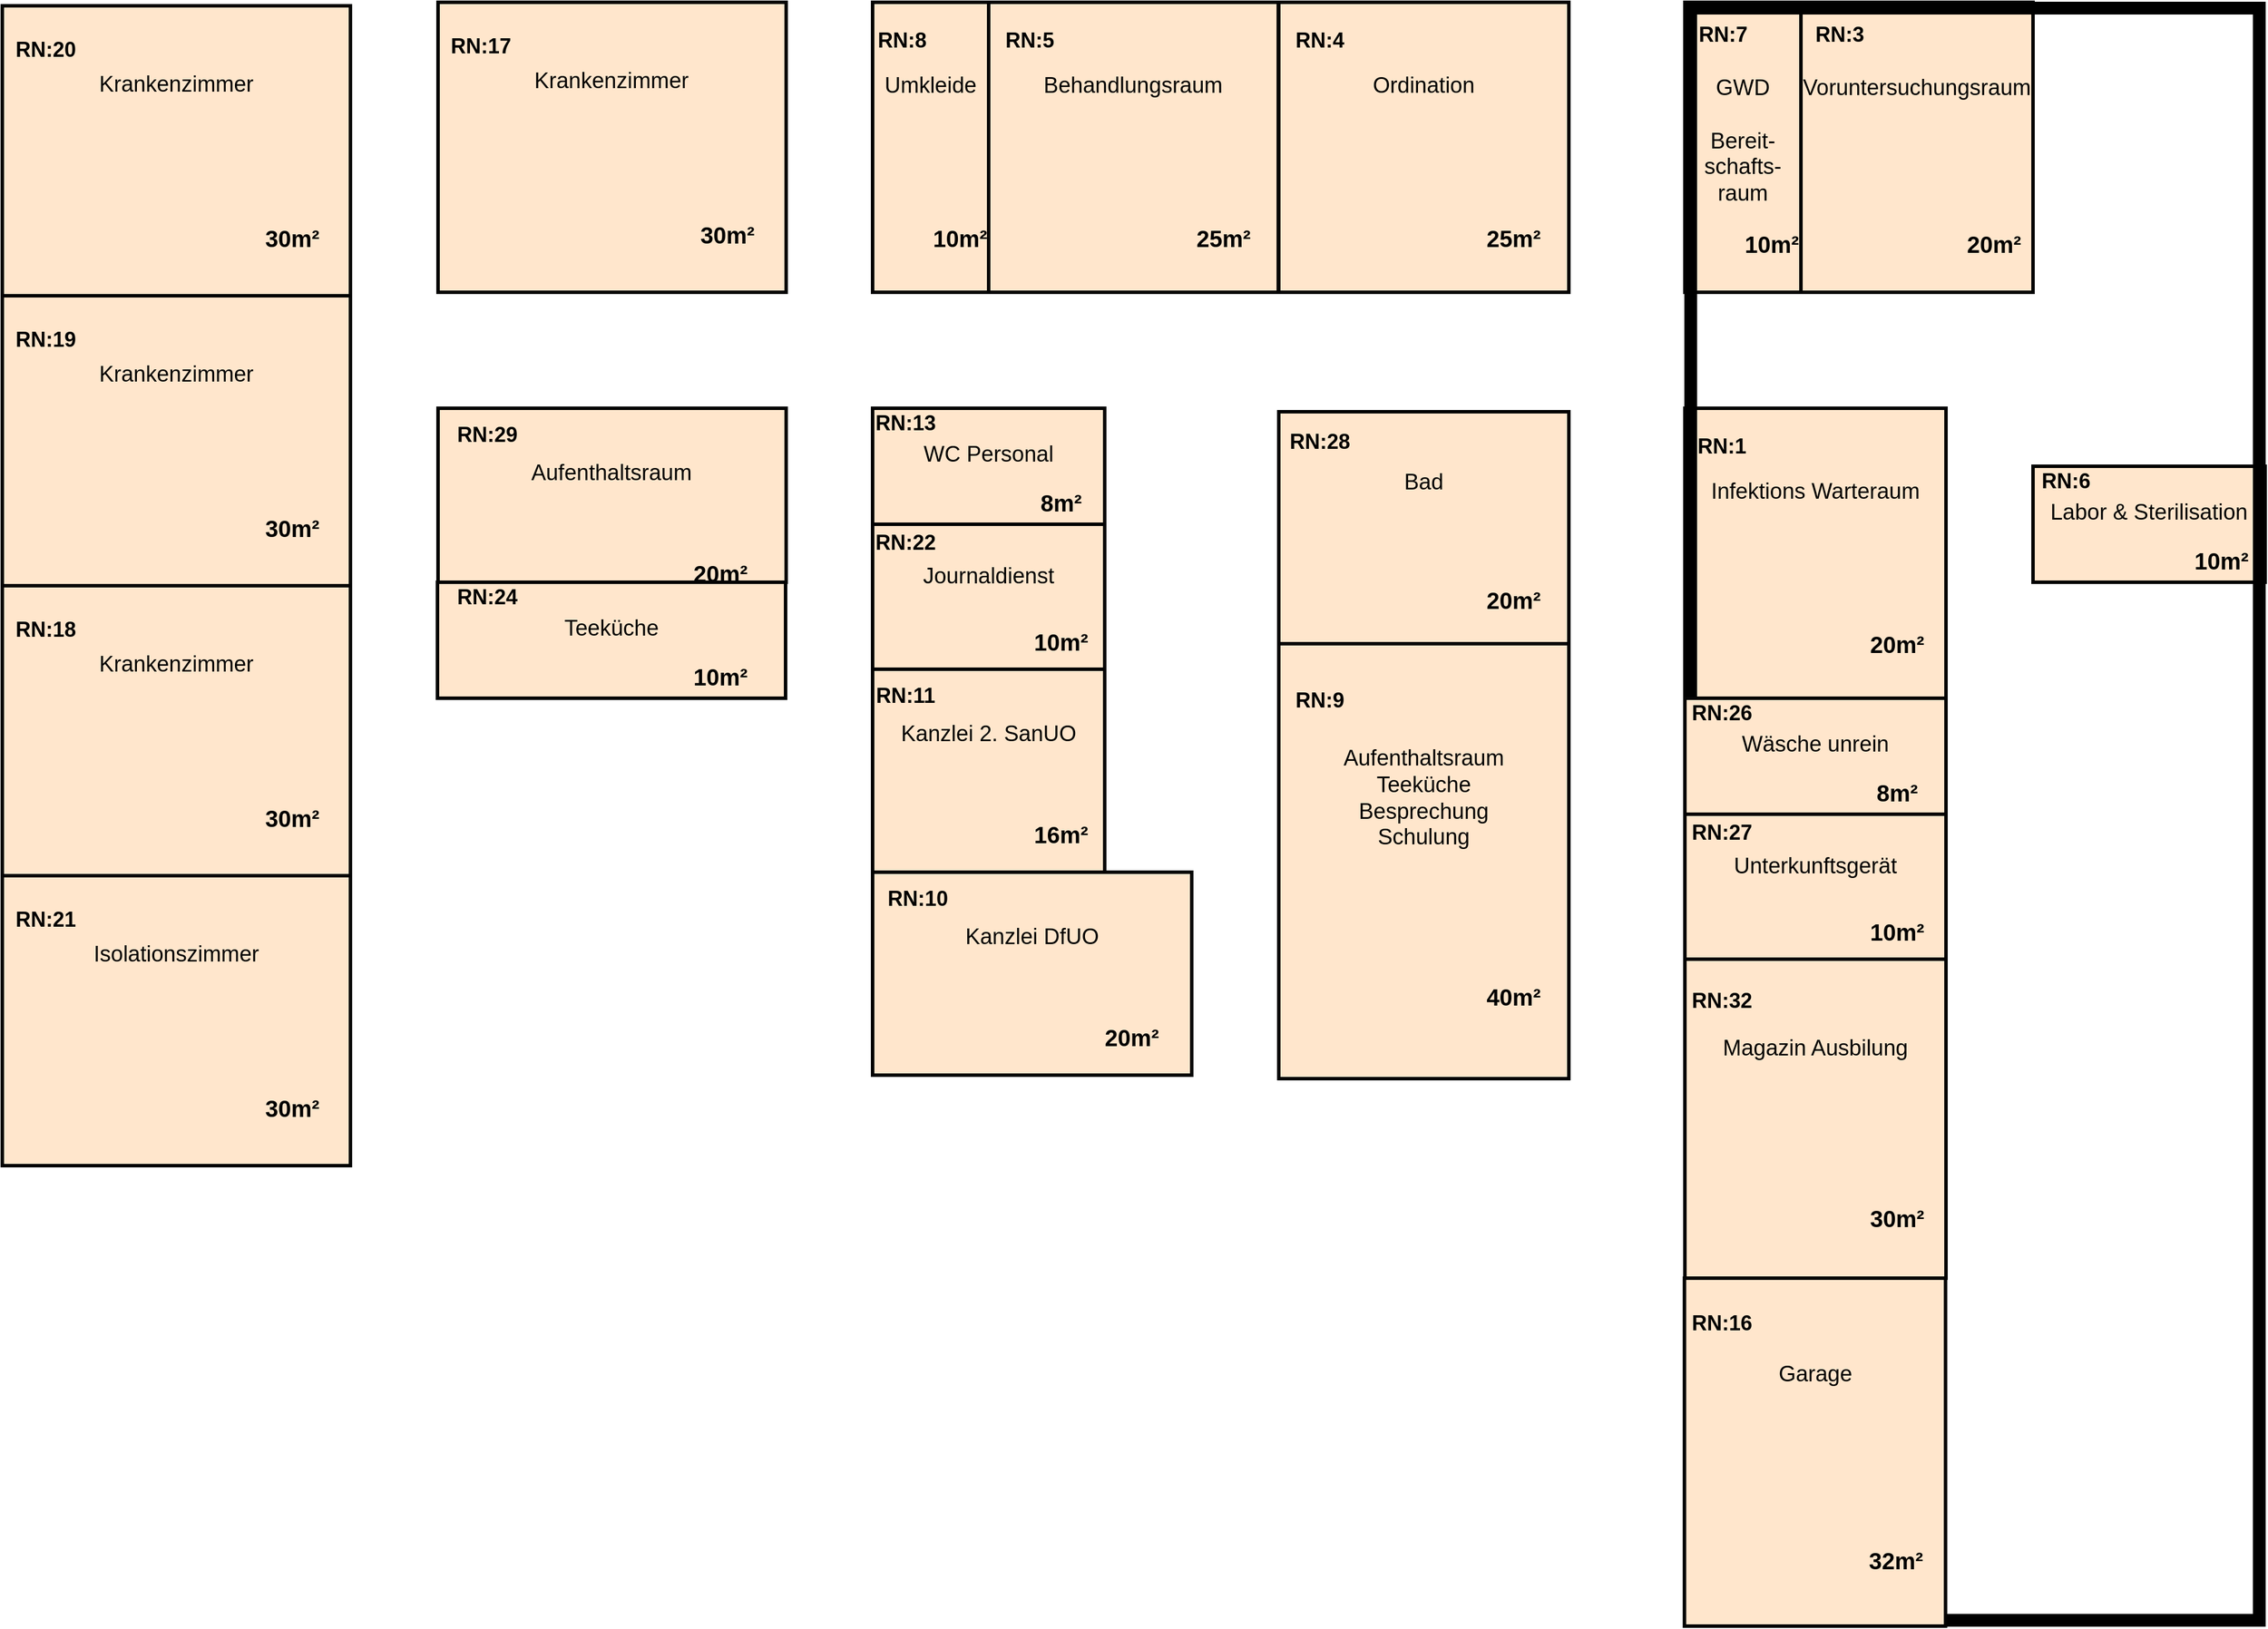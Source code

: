 <mxfile version="20.5.3" type="github">
  <diagram name="Page-1" id="38b20595-45e3-9b7f-d5ca-b57f44c5b66d">
    <mxGraphModel dx="5339" dy="2248" grid="1" gridSize="25" guides="1" tooltips="1" connect="1" arrows="1" fold="1" page="1" pageScale="1" pageWidth="1654" pageHeight="1169" math="0" shadow="0">
      <root>
        <mxCell id="0" />
        <mxCell id="1" parent="0" />
        <mxCell id="u3zWE18VJpoSn7ixeQs8-63" value="" style="group" parent="1" vertex="1" connectable="0">
          <mxGeometry x="-500" y="-100" width="200" height="250" as="geometry" />
        </mxCell>
        <mxCell id="u3zWE18VJpoSn7ixeQs8-50" value="" style="rounded=0;whiteSpace=wrap;html=1;fillStyle=auto;strokeWidth=3;fillColor=#ffe6cc;strokeColor=#030303;container=0;" parent="u3zWE18VJpoSn7ixeQs8-63" vertex="1">
          <mxGeometry width="200" height="250" as="geometry" />
        </mxCell>
        <mxCell id="u3zWE18VJpoSn7ixeQs8-51" value="&lt;div style=&quot;font-size: 19px;&quot;&gt;Voruntersuchungsraum&lt;/div&gt;&lt;div style=&quot;font-size: 19px;&quot;&gt;&lt;br&gt;&lt;/div&gt;" style="text;html=1;strokeColor=none;fillColor=none;align=center;verticalAlign=top;whiteSpace=wrap;rounded=0;fillStyle=auto;strokeWidth=3;fontSize=19;container=0;" parent="u3zWE18VJpoSn7ixeQs8-63" vertex="1">
          <mxGeometry y="55.556" width="200" height="138.889" as="geometry" />
        </mxCell>
        <mxCell id="u3zWE18VJpoSn7ixeQs8-52" value="RN:3" style="text;html=1;strokeColor=none;fillColor=none;align=center;verticalAlign=middle;whiteSpace=wrap;rounded=0;fillStyle=auto;strokeWidth=3;fontSize=18;fontStyle=1;container=0;" parent="u3zWE18VJpoSn7ixeQs8-63" vertex="1">
          <mxGeometry width="66.667" height="55.556" as="geometry" />
        </mxCell>
        <mxCell id="u3zWE18VJpoSn7ixeQs8-54" value="20m²" style="text;html=1;strokeColor=none;fillColor=none;align=center;verticalAlign=middle;whiteSpace=wrap;rounded=0;fillStyle=auto;strokeWidth=3;fontSize=20;fontStyle=1;container=0;" parent="u3zWE18VJpoSn7ixeQs8-63" vertex="1">
          <mxGeometry x="133.333" y="166.667" width="66.667" height="83.333" as="geometry" />
        </mxCell>
        <mxCell id="m7lqvvpAXxHi6y3gCFo6-1" value="" style="group" parent="1" vertex="1" connectable="0">
          <mxGeometry x="-600" y="-100" width="100" height="250" as="geometry" />
        </mxCell>
        <mxCell id="m7lqvvpAXxHi6y3gCFo6-2" value="" style="rounded=0;whiteSpace=wrap;html=1;fillStyle=auto;strokeWidth=3;fillColor=#ffe6cc;strokeColor=#030303;container=0;" parent="m7lqvvpAXxHi6y3gCFo6-1" vertex="1">
          <mxGeometry width="100" height="250" as="geometry" />
        </mxCell>
        <mxCell id="m7lqvvpAXxHi6y3gCFo6-3" value="&lt;div&gt;GWD&lt;/div&gt;&lt;div&gt;&lt;br&gt;&lt;/div&gt;&lt;div&gt;Bereit-&lt;/div&gt;&lt;div&gt;schafts-&lt;/div&gt;&lt;div&gt;raum&lt;br&gt;&lt;/div&gt;" style="text;html=1;strokeColor=none;fillColor=none;align=center;verticalAlign=top;whiteSpace=wrap;rounded=0;fillStyle=auto;strokeWidth=3;fontSize=19;container=0;" parent="m7lqvvpAXxHi6y3gCFo6-1" vertex="1">
          <mxGeometry y="55.556" width="100" height="138.889" as="geometry" />
        </mxCell>
        <mxCell id="m7lqvvpAXxHi6y3gCFo6-4" value="RN:7" style="text;html=1;strokeColor=none;fillColor=none;align=center;verticalAlign=middle;whiteSpace=wrap;rounded=0;fillStyle=auto;strokeWidth=3;fontSize=18;fontStyle=1;container=0;" parent="m7lqvvpAXxHi6y3gCFo6-1" vertex="1">
          <mxGeometry x="8" width="50" height="55.556" as="geometry" />
        </mxCell>
        <mxCell id="m7lqvvpAXxHi6y3gCFo6-5" value="10m²" style="text;html=1;strokeColor=none;fillColor=none;align=center;verticalAlign=middle;whiteSpace=wrap;rounded=0;fillStyle=auto;strokeWidth=3;fontSize=20;fontStyle=1;container=0;" parent="m7lqvvpAXxHi6y3gCFo6-1" vertex="1">
          <mxGeometry x="50" y="166.667" width="50" height="83.333" as="geometry" />
        </mxCell>
        <mxCell id="m7lqvvpAXxHi6y3gCFo6-6" value="" style="group" parent="1" vertex="1" connectable="0">
          <mxGeometry x="-600" y="250" width="225" height="250" as="geometry" />
        </mxCell>
        <mxCell id="m7lqvvpAXxHi6y3gCFo6-7" value="" style="rounded=0;whiteSpace=wrap;html=1;fillStyle=auto;strokeWidth=3;fillColor=#ffe6cc;strokeColor=#030303;container=0;" parent="m7lqvvpAXxHi6y3gCFo6-6" vertex="1">
          <mxGeometry width="225" height="250" as="geometry" />
        </mxCell>
        <mxCell id="m7lqvvpAXxHi6y3gCFo6-8" value="Infektions Warteraum" style="text;html=1;strokeColor=none;fillColor=none;align=center;verticalAlign=top;whiteSpace=wrap;rounded=0;fillStyle=auto;strokeWidth=3;fontSize=19;container=0;" parent="m7lqvvpAXxHi6y3gCFo6-6" vertex="1">
          <mxGeometry y="53.825" width="224.63" height="137.5" as="geometry" />
        </mxCell>
        <mxCell id="m7lqvvpAXxHi6y3gCFo6-9" value="RN:1" style="text;html=1;strokeColor=none;fillColor=none;align=center;verticalAlign=middle;whiteSpace=wrap;rounded=0;fillStyle=auto;strokeWidth=3;fontSize=18;fontStyle=1;container=0;" parent="m7lqvvpAXxHi6y3gCFo6-6" vertex="1">
          <mxGeometry width="64.125" height="65" as="geometry" />
        </mxCell>
        <mxCell id="m7lqvvpAXxHi6y3gCFo6-10" value="20m²" style="text;html=1;strokeColor=none;fillColor=none;align=center;verticalAlign=middle;whiteSpace=wrap;rounded=0;fillStyle=auto;strokeWidth=3;fontSize=20;fontStyle=1;container=0;" parent="m7lqvvpAXxHi6y3gCFo6-6" vertex="1">
          <mxGeometry x="140.625" y="155" width="84.004" height="95.0" as="geometry" />
        </mxCell>
        <mxCell id="m7lqvvpAXxHi6y3gCFo6-11" value="" style="group" parent="1" vertex="1" connectable="0">
          <mxGeometry x="-300" y="300" width="200" height="100" as="geometry" />
        </mxCell>
        <mxCell id="m7lqvvpAXxHi6y3gCFo6-12" value="" style="rounded=0;whiteSpace=wrap;html=1;fillStyle=auto;strokeWidth=3;fillColor=#ffe6cc;strokeColor=#030303;container=0;" parent="m7lqvvpAXxHi6y3gCFo6-11" vertex="1">
          <mxGeometry width="200" height="100" as="geometry" />
        </mxCell>
        <mxCell id="m7lqvvpAXxHi6y3gCFo6-13" value="Labor &amp;amp; Sterilisation" style="text;html=1;strokeColor=none;fillColor=none;align=center;verticalAlign=top;whiteSpace=wrap;rounded=0;fillStyle=auto;strokeWidth=3;fontSize=19;container=0;" parent="m7lqvvpAXxHi6y3gCFo6-11" vertex="1">
          <mxGeometry y="21.53" width="199.671" height="55" as="geometry" />
        </mxCell>
        <mxCell id="m7lqvvpAXxHi6y3gCFo6-14" value="RN:6" style="text;html=1;strokeColor=none;fillColor=none;align=center;verticalAlign=middle;whiteSpace=wrap;rounded=0;fillStyle=auto;strokeWidth=3;fontSize=18;fontStyle=1;container=0;" parent="m7lqvvpAXxHi6y3gCFo6-11" vertex="1">
          <mxGeometry width="57.0" height="26" as="geometry" />
        </mxCell>
        <mxCell id="m7lqvvpAXxHi6y3gCFo6-15" value="10m²" style="text;html=1;strokeColor=none;fillColor=none;align=center;verticalAlign=middle;whiteSpace=wrap;rounded=0;fillStyle=auto;strokeWidth=3;fontSize=20;fontStyle=1;container=0;" parent="m7lqvvpAXxHi6y3gCFo6-11" vertex="1">
          <mxGeometry x="125" y="62" width="74.67" height="38" as="geometry" />
        </mxCell>
        <mxCell id="m7lqvvpAXxHi6y3gCFo6-16" value="" style="group" parent="1" vertex="1" connectable="0">
          <mxGeometry x="-1200" y="-100" width="249.59" height="250" as="geometry" />
        </mxCell>
        <mxCell id="m7lqvvpAXxHi6y3gCFo6-17" value="" style="rounded=0;whiteSpace=wrap;html=1;fillStyle=auto;strokeWidth=3;fillColor=#ffe6cc;strokeColor=#030303;container=0;" parent="m7lqvvpAXxHi6y3gCFo6-16" vertex="1">
          <mxGeometry width="249.59" height="250" as="geometry" />
        </mxCell>
        <mxCell id="m7lqvvpAXxHi6y3gCFo6-18" value="&lt;div style=&quot;font-size: 19px;&quot;&gt;Behandlungsraum&lt;/div&gt;&lt;div style=&quot;font-size: 19px;&quot;&gt;&lt;br&gt;&lt;/div&gt;" style="text;html=1;strokeColor=none;fillColor=none;align=center;verticalAlign=top;whiteSpace=wrap;rounded=0;fillStyle=auto;strokeWidth=3;fontSize=19;container=0;" parent="m7lqvvpAXxHi6y3gCFo6-16" vertex="1">
          <mxGeometry y="53.825" width="249.179" height="137.5" as="geometry" />
        </mxCell>
        <mxCell id="m7lqvvpAXxHi6y3gCFo6-19" value="&lt;div&gt;RN:5&lt;/div&gt;" style="text;html=1;strokeColor=none;fillColor=none;align=center;verticalAlign=middle;whiteSpace=wrap;rounded=0;fillStyle=auto;strokeWidth=3;fontSize=18;fontStyle=1;container=0;" parent="m7lqvvpAXxHi6y3gCFo6-16" vertex="1">
          <mxGeometry width="71.133" height="65" as="geometry" />
        </mxCell>
        <mxCell id="m7lqvvpAXxHi6y3gCFo6-20" value="25m²" style="text;html=1;strokeColor=none;fillColor=none;align=center;verticalAlign=middle;whiteSpace=wrap;rounded=0;fillStyle=auto;strokeWidth=3;fontSize=20;fontStyle=1;container=0;" parent="m7lqvvpAXxHi6y3gCFo6-16" vertex="1">
          <mxGeometry x="155.994" y="155" width="93.184" height="95.0" as="geometry" />
        </mxCell>
        <mxCell id="m7lqvvpAXxHi6y3gCFo6-21" value="" style="verticalLabelPosition=bottom;html=1;verticalAlign=top;align=center;shape=mxgraph.floorplan.room;fillColor=strokeColor;" parent="1" vertex="1">
          <mxGeometry x="-600" y="-100" width="500" height="1400" as="geometry" />
        </mxCell>
        <mxCell id="m7lqvvpAXxHi6y3gCFo6-23" value="" style="group" parent="1" vertex="1" connectable="0">
          <mxGeometry x="-950" y="453" width="250" height="375" as="geometry" />
        </mxCell>
        <mxCell id="m7lqvvpAXxHi6y3gCFo6-24" value="" style="rounded=0;whiteSpace=wrap;html=1;fillStyle=auto;strokeWidth=3;fillColor=#ffe6cc;strokeColor=#030303;container=0;" parent="m7lqvvpAXxHi6y3gCFo6-23" vertex="1">
          <mxGeometry width="250" height="375.0" as="geometry" />
        </mxCell>
        <mxCell id="m7lqvvpAXxHi6y3gCFo6-25" value="&lt;div&gt;Aufenthaltsraum&lt;/div&gt;&lt;div&gt;Teeküche&lt;/div&gt;&lt;div&gt;Besprechung&lt;/div&gt;&lt;div&gt;Schulung&lt;br&gt;&lt;/div&gt;" style="text;html=1;strokeColor=none;fillColor=none;align=center;verticalAlign=top;whiteSpace=wrap;rounded=0;fillStyle=auto;strokeWidth=3;fontSize=19;container=0;" parent="m7lqvvpAXxHi6y3gCFo6-23" vertex="1">
          <mxGeometry y="80.738" width="249.588" height="206.25" as="geometry" />
        </mxCell>
        <mxCell id="m7lqvvpAXxHi6y3gCFo6-26" value="RN:9" style="text;html=1;strokeColor=none;fillColor=none;align=center;verticalAlign=middle;whiteSpace=wrap;rounded=0;fillStyle=auto;strokeWidth=3;fontSize=18;fontStyle=1;container=0;" parent="m7lqvvpAXxHi6y3gCFo6-23" vertex="1">
          <mxGeometry width="71.25" height="97.5" as="geometry" />
        </mxCell>
        <mxCell id="m7lqvvpAXxHi6y3gCFo6-27" value="40m²" style="text;html=1;strokeColor=none;fillColor=none;align=center;verticalAlign=middle;whiteSpace=wrap;rounded=0;fillStyle=auto;strokeWidth=3;fontSize=20;fontStyle=1;container=0;" parent="m7lqvvpAXxHi6y3gCFo6-23" vertex="1">
          <mxGeometry x="156.25" y="232.5" width="93.337" height="142.5" as="geometry" />
        </mxCell>
        <mxCell id="m7lqvvpAXxHi6y3gCFo6-28" value="" style="group" parent="1" vertex="1" connectable="0">
          <mxGeometry x="-950" y="-100" width="250" height="250" as="geometry" />
        </mxCell>
        <mxCell id="m7lqvvpAXxHi6y3gCFo6-29" value="" style="rounded=0;whiteSpace=wrap;html=1;fillStyle=auto;strokeWidth=3;fillColor=#ffe6cc;strokeColor=#030303;container=0;" parent="m7lqvvpAXxHi6y3gCFo6-28" vertex="1">
          <mxGeometry width="250" height="250" as="geometry" />
        </mxCell>
        <mxCell id="m7lqvvpAXxHi6y3gCFo6-30" value="Ordination" style="text;html=1;strokeColor=none;fillColor=none;align=center;verticalAlign=top;whiteSpace=wrap;rounded=0;fillStyle=auto;strokeWidth=3;fontSize=19;container=0;" parent="m7lqvvpAXxHi6y3gCFo6-28" vertex="1">
          <mxGeometry y="53.825" width="249.588" height="137.5" as="geometry" />
        </mxCell>
        <mxCell id="m7lqvvpAXxHi6y3gCFo6-31" value="&lt;div&gt;RN:4&lt;/div&gt;" style="text;html=1;strokeColor=none;fillColor=none;align=center;verticalAlign=middle;whiteSpace=wrap;rounded=0;fillStyle=auto;strokeWidth=3;fontSize=18;fontStyle=1;container=0;" parent="m7lqvvpAXxHi6y3gCFo6-28" vertex="1">
          <mxGeometry width="71.25" height="65.0" as="geometry" />
        </mxCell>
        <mxCell id="m7lqvvpAXxHi6y3gCFo6-32" value="25m²" style="text;html=1;strokeColor=none;fillColor=none;align=center;verticalAlign=middle;whiteSpace=wrap;rounded=0;fillStyle=auto;strokeWidth=3;fontSize=20;fontStyle=1;container=0;" parent="m7lqvvpAXxHi6y3gCFo6-28" vertex="1">
          <mxGeometry x="156.25" y="155.0" width="93.337" height="95.0" as="geometry" />
        </mxCell>
        <mxCell id="m7lqvvpAXxHi6y3gCFo6-34" value="" style="group" parent="1" vertex="1" connectable="0">
          <mxGeometry x="-950" y="253" width="250" height="200" as="geometry" />
        </mxCell>
        <mxCell id="m7lqvvpAXxHi6y3gCFo6-35" value="" style="rounded=0;whiteSpace=wrap;html=1;fillStyle=auto;strokeWidth=3;fillColor=#ffe6cc;strokeColor=#030303;container=0;" parent="m7lqvvpAXxHi6y3gCFo6-34" vertex="1">
          <mxGeometry width="250" height="200" as="geometry" />
        </mxCell>
        <mxCell id="m7lqvvpAXxHi6y3gCFo6-36" value="Bad" style="text;html=1;strokeColor=none;fillColor=none;align=center;verticalAlign=top;whiteSpace=wrap;rounded=0;fillStyle=auto;strokeWidth=3;fontSize=19;container=0;" parent="m7lqvvpAXxHi6y3gCFo6-34" vertex="1">
          <mxGeometry y="43.06" width="249.588" height="110" as="geometry" />
        </mxCell>
        <mxCell id="m7lqvvpAXxHi6y3gCFo6-37" value="RN:28" style="text;html=1;strokeColor=none;fillColor=none;align=center;verticalAlign=middle;whiteSpace=wrap;rounded=0;fillStyle=auto;strokeWidth=3;fontSize=18;fontStyle=1;container=0;" parent="m7lqvvpAXxHi6y3gCFo6-34" vertex="1">
          <mxGeometry width="71.25" height="52" as="geometry" />
        </mxCell>
        <mxCell id="m7lqvvpAXxHi6y3gCFo6-38" value="20m²" style="text;html=1;strokeColor=none;fillColor=none;align=center;verticalAlign=middle;whiteSpace=wrap;rounded=0;fillStyle=auto;strokeWidth=3;fontSize=20;fontStyle=1;container=0;" parent="m7lqvvpAXxHi6y3gCFo6-34" vertex="1">
          <mxGeometry x="156.25" y="124" width="93.338" height="76" as="geometry" />
        </mxCell>
        <mxCell id="m7lqvvpAXxHi6y3gCFo6-39" value="" style="group" parent="1" vertex="1" connectable="0">
          <mxGeometry x="-1300" y="250" width="200" height="100" as="geometry" />
        </mxCell>
        <mxCell id="m7lqvvpAXxHi6y3gCFo6-40" value="" style="rounded=0;whiteSpace=wrap;html=1;fillStyle=auto;strokeWidth=3;fillColor=#ffe6cc;strokeColor=#030303;container=0;" parent="m7lqvvpAXxHi6y3gCFo6-39" vertex="1">
          <mxGeometry width="200" height="100" as="geometry" />
        </mxCell>
        <mxCell id="m7lqvvpAXxHi6y3gCFo6-41" value="WC Personal" style="text;html=1;strokeColor=none;fillColor=none;align=center;verticalAlign=top;whiteSpace=wrap;rounded=0;fillStyle=auto;strokeWidth=3;fontSize=19;container=0;" parent="m7lqvvpAXxHi6y3gCFo6-39" vertex="1">
          <mxGeometry y="21.53" width="199.671" height="55" as="geometry" />
        </mxCell>
        <mxCell id="m7lqvvpAXxHi6y3gCFo6-42" value="RN:13" style="text;html=1;strokeColor=none;fillColor=none;align=center;verticalAlign=middle;whiteSpace=wrap;rounded=0;fillStyle=auto;strokeWidth=3;fontSize=18;fontStyle=1;container=0;" parent="m7lqvvpAXxHi6y3gCFo6-39" vertex="1">
          <mxGeometry width="57" height="26" as="geometry" />
        </mxCell>
        <mxCell id="m7lqvvpAXxHi6y3gCFo6-43" value="8m²" style="text;html=1;strokeColor=none;fillColor=none;align=center;verticalAlign=middle;whiteSpace=wrap;rounded=0;fillStyle=auto;strokeWidth=3;fontSize=20;fontStyle=1;container=0;" parent="m7lqvvpAXxHi6y3gCFo6-39" vertex="1">
          <mxGeometry x="125" y="62" width="74.67" height="38" as="geometry" />
        </mxCell>
        <mxCell id="m7lqvvpAXxHi6y3gCFo6-45" value="" style="group" parent="1" vertex="1" connectable="0">
          <mxGeometry x="-1300" y="-100" width="100" height="250" as="geometry" />
        </mxCell>
        <mxCell id="m7lqvvpAXxHi6y3gCFo6-46" value="" style="rounded=0;whiteSpace=wrap;html=1;fillStyle=auto;strokeWidth=3;fillColor=#ffe6cc;strokeColor=#030303;container=0;" parent="m7lqvvpAXxHi6y3gCFo6-45" vertex="1">
          <mxGeometry width="100" height="250.0" as="geometry" />
        </mxCell>
        <mxCell id="m7lqvvpAXxHi6y3gCFo6-47" value="Umkleide" style="text;html=1;strokeColor=none;fillColor=none;align=center;verticalAlign=top;whiteSpace=wrap;rounded=0;fillStyle=auto;strokeWidth=3;fontSize=19;container=0;" parent="m7lqvvpAXxHi6y3gCFo6-45" vertex="1">
          <mxGeometry y="53.825" width="99.835" height="137.5" as="geometry" />
        </mxCell>
        <mxCell id="m7lqvvpAXxHi6y3gCFo6-48" value="RN:8" style="text;html=1;strokeColor=none;fillColor=none;align=center;verticalAlign=middle;whiteSpace=wrap;rounded=0;fillStyle=auto;strokeWidth=3;fontSize=18;fontStyle=1;container=0;" parent="m7lqvvpAXxHi6y3gCFo6-45" vertex="1">
          <mxGeometry x="11" width="28.5" height="65.0" as="geometry" />
        </mxCell>
        <mxCell id="m7lqvvpAXxHi6y3gCFo6-49" value="&lt;div&gt;10m²&lt;/div&gt;" style="text;html=1;strokeColor=none;fillColor=none;align=center;verticalAlign=middle;whiteSpace=wrap;rounded=0;fillStyle=auto;strokeWidth=3;fontSize=20;fontStyle=1;container=0;" parent="m7lqvvpAXxHi6y3gCFo6-45" vertex="1">
          <mxGeometry x="56.5" y="155.0" width="37.335" height="95.0" as="geometry" />
        </mxCell>
        <mxCell id="m7lqvvpAXxHi6y3gCFo6-50" value="" style="group" parent="1" vertex="1" connectable="0">
          <mxGeometry x="-1300" y="475" width="200" height="175" as="geometry" />
        </mxCell>
        <mxCell id="m7lqvvpAXxHi6y3gCFo6-51" value="" style="rounded=0;whiteSpace=wrap;html=1;fillStyle=auto;strokeWidth=3;fillColor=#ffe6cc;strokeColor=#030303;container=0;" parent="m7lqvvpAXxHi6y3gCFo6-50" vertex="1">
          <mxGeometry width="200" height="175" as="geometry" />
        </mxCell>
        <mxCell id="m7lqvvpAXxHi6y3gCFo6-52" value="Kanzlei 2. SanUO" style="text;html=1;strokeColor=none;fillColor=none;align=center;verticalAlign=top;whiteSpace=wrap;rounded=0;fillStyle=auto;strokeWidth=3;fontSize=19;container=0;" parent="m7lqvvpAXxHi6y3gCFo6-50" vertex="1">
          <mxGeometry y="37.678" width="199.671" height="96.25" as="geometry" />
        </mxCell>
        <mxCell id="m7lqvvpAXxHi6y3gCFo6-53" value="RN:11" style="text;html=1;strokeColor=none;fillColor=none;align=center;verticalAlign=middle;whiteSpace=wrap;rounded=0;fillStyle=auto;strokeWidth=3;fontSize=18;fontStyle=1;container=0;" parent="m7lqvvpAXxHi6y3gCFo6-50" vertex="1">
          <mxGeometry width="57" height="45.5" as="geometry" />
        </mxCell>
        <mxCell id="m7lqvvpAXxHi6y3gCFo6-54" value="16m²" style="text;html=1;strokeColor=none;fillColor=none;align=center;verticalAlign=middle;whiteSpace=wrap;rounded=0;fillStyle=auto;strokeWidth=3;fontSize=20;fontStyle=1;container=0;" parent="m7lqvvpAXxHi6y3gCFo6-50" vertex="1">
          <mxGeometry x="125" y="108.5" width="74.67" height="66.5" as="geometry" />
        </mxCell>
        <mxCell id="m7lqvvpAXxHi6y3gCFo6-55" value="" style="group" parent="1" vertex="1" connectable="0">
          <mxGeometry x="-1300" y="650" width="275" height="175" as="geometry" />
        </mxCell>
        <mxCell id="m7lqvvpAXxHi6y3gCFo6-56" value="" style="rounded=0;whiteSpace=wrap;html=1;fillStyle=auto;strokeWidth=3;fillColor=#ffe6cc;strokeColor=#030303;container=0;" parent="m7lqvvpAXxHi6y3gCFo6-55" vertex="1">
          <mxGeometry width="275" height="175" as="geometry" />
        </mxCell>
        <mxCell id="m7lqvvpAXxHi6y3gCFo6-57" value="Kanzlei DfUO" style="text;html=1;strokeColor=none;fillColor=none;align=center;verticalAlign=top;whiteSpace=wrap;rounded=0;fillStyle=auto;strokeWidth=3;fontSize=19;container=0;" parent="m7lqvvpAXxHi6y3gCFo6-55" vertex="1">
          <mxGeometry y="37.678" width="274.547" height="96.25" as="geometry" />
        </mxCell>
        <mxCell id="m7lqvvpAXxHi6y3gCFo6-58" value="RN:10" style="text;html=1;strokeColor=none;fillColor=none;align=center;verticalAlign=middle;whiteSpace=wrap;rounded=0;fillStyle=auto;strokeWidth=3;fontSize=18;fontStyle=1;container=0;" parent="m7lqvvpAXxHi6y3gCFo6-55" vertex="1">
          <mxGeometry width="78.375" height="45.5" as="geometry" />
        </mxCell>
        <mxCell id="m7lqvvpAXxHi6y3gCFo6-59" value="20m²" style="text;html=1;strokeColor=none;fillColor=none;align=center;verticalAlign=middle;whiteSpace=wrap;rounded=0;fillStyle=auto;strokeWidth=3;fontSize=20;fontStyle=1;container=0;" parent="m7lqvvpAXxHi6y3gCFo6-55" vertex="1">
          <mxGeometry x="171.875" y="108.5" width="102.671" height="66.5" as="geometry" />
        </mxCell>
        <mxCell id="m7lqvvpAXxHi6y3gCFo6-60" value="" style="group" parent="1" vertex="1" connectable="0">
          <mxGeometry x="-1300" y="350" width="200" height="125" as="geometry" />
        </mxCell>
        <mxCell id="m7lqvvpAXxHi6y3gCFo6-61" value="" style="rounded=0;whiteSpace=wrap;html=1;fillStyle=auto;strokeWidth=3;fillColor=#ffe6cc;strokeColor=#030303;container=0;" parent="m7lqvvpAXxHi6y3gCFo6-60" vertex="1">
          <mxGeometry width="200" height="125" as="geometry" />
        </mxCell>
        <mxCell id="m7lqvvpAXxHi6y3gCFo6-62" value="Journaldienst" style="text;html=1;strokeColor=none;fillColor=none;align=center;verticalAlign=top;whiteSpace=wrap;rounded=0;fillStyle=auto;strokeWidth=3;fontSize=19;container=0;" parent="m7lqvvpAXxHi6y3gCFo6-60" vertex="1">
          <mxGeometry y="26.913" width="199.671" height="68.75" as="geometry" />
        </mxCell>
        <mxCell id="m7lqvvpAXxHi6y3gCFo6-63" value="RN:22" style="text;html=1;strokeColor=none;fillColor=none;align=center;verticalAlign=middle;whiteSpace=wrap;rounded=0;fillStyle=auto;strokeWidth=3;fontSize=18;fontStyle=1;container=0;" parent="m7lqvvpAXxHi6y3gCFo6-60" vertex="1">
          <mxGeometry width="57" height="32.5" as="geometry" />
        </mxCell>
        <mxCell id="m7lqvvpAXxHi6y3gCFo6-64" value="10m²" style="text;html=1;strokeColor=none;fillColor=none;align=center;verticalAlign=middle;whiteSpace=wrap;rounded=0;fillStyle=auto;strokeWidth=3;fontSize=20;fontStyle=1;container=0;" parent="m7lqvvpAXxHi6y3gCFo6-60" vertex="1">
          <mxGeometry x="125" y="77.5" width="74.67" height="47.5" as="geometry" />
        </mxCell>
        <mxCell id="kLAfsLhZ7NUl52Y6dNVA-1" value="" style="group" parent="1" vertex="1" connectable="0">
          <mxGeometry x="-1674.51" y="-100" width="300" height="250" as="geometry" />
        </mxCell>
        <mxCell id="kLAfsLhZ7NUl52Y6dNVA-2" value="" style="rounded=0;whiteSpace=wrap;html=1;fillStyle=auto;strokeWidth=3;fillColor=#ffe6cc;strokeColor=#030303;container=0;" parent="kLAfsLhZ7NUl52Y6dNVA-1" vertex="1">
          <mxGeometry width="300" height="250" as="geometry" />
        </mxCell>
        <mxCell id="kLAfsLhZ7NUl52Y6dNVA-3" value="Krankenzimmer" style="text;html=1;strokeColor=none;fillColor=none;align=center;verticalAlign=top;whiteSpace=wrap;rounded=0;fillStyle=auto;strokeWidth=3;fontSize=19;container=0;" parent="kLAfsLhZ7NUl52Y6dNVA-1" vertex="1">
          <mxGeometry y="50" width="300" height="150" as="geometry" />
        </mxCell>
        <mxCell id="kLAfsLhZ7NUl52Y6dNVA-4" value="RN:17" style="text;html=1;strokeColor=none;fillColor=none;align=center;verticalAlign=middle;whiteSpace=wrap;rounded=0;fillStyle=auto;strokeWidth=3;fontSize=18;fontStyle=1;container=0;" parent="kLAfsLhZ7NUl52Y6dNVA-1" vertex="1">
          <mxGeometry width="75" height="75" as="geometry" />
        </mxCell>
        <mxCell id="kLAfsLhZ7NUl52Y6dNVA-5" value="30m²" style="text;html=1;strokeColor=none;fillColor=none;align=center;verticalAlign=middle;whiteSpace=wrap;rounded=0;fillStyle=auto;strokeWidth=3;fontSize=20;fontStyle=1;container=0;" parent="kLAfsLhZ7NUl52Y6dNVA-1" vertex="1">
          <mxGeometry x="200" y="150" width="100" height="100" as="geometry" />
        </mxCell>
        <mxCell id="kLAfsLhZ7NUl52Y6dNVA-6" value="" style="group" parent="1" vertex="1" connectable="0">
          <mxGeometry x="-2050" y="153" width="300" height="250" as="geometry" />
        </mxCell>
        <mxCell id="kLAfsLhZ7NUl52Y6dNVA-7" value="" style="rounded=0;whiteSpace=wrap;html=1;fillStyle=auto;strokeWidth=3;fillColor=#ffe6cc;strokeColor=#030303;container=0;" parent="kLAfsLhZ7NUl52Y6dNVA-6" vertex="1">
          <mxGeometry width="300" height="250" as="geometry" />
        </mxCell>
        <mxCell id="kLAfsLhZ7NUl52Y6dNVA-8" value="Krankenzimmer" style="text;html=1;strokeColor=none;fillColor=none;align=center;verticalAlign=top;whiteSpace=wrap;rounded=0;fillStyle=auto;strokeWidth=3;fontSize=19;container=0;" parent="kLAfsLhZ7NUl52Y6dNVA-6" vertex="1">
          <mxGeometry y="50" width="300" height="150" as="geometry" />
        </mxCell>
        <mxCell id="kLAfsLhZ7NUl52Y6dNVA-9" value="RN:19" style="text;html=1;strokeColor=none;fillColor=none;align=center;verticalAlign=middle;whiteSpace=wrap;rounded=0;fillStyle=auto;strokeWidth=3;fontSize=18;fontStyle=1;container=0;" parent="kLAfsLhZ7NUl52Y6dNVA-6" vertex="1">
          <mxGeometry width="75" height="75" as="geometry" />
        </mxCell>
        <mxCell id="kLAfsLhZ7NUl52Y6dNVA-10" value="30m²" style="text;html=1;strokeColor=none;fillColor=none;align=center;verticalAlign=middle;whiteSpace=wrap;rounded=0;fillStyle=auto;strokeWidth=3;fontSize=20;fontStyle=1;container=0;" parent="kLAfsLhZ7NUl52Y6dNVA-6" vertex="1">
          <mxGeometry x="200" y="150" width="100" height="100" as="geometry" />
        </mxCell>
        <mxCell id="kLAfsLhZ7NUl52Y6dNVA-11" value="" style="group" parent="1" vertex="1" connectable="0">
          <mxGeometry x="-2050" y="-97" width="300" height="250" as="geometry" />
        </mxCell>
        <mxCell id="kLAfsLhZ7NUl52Y6dNVA-12" value="" style="rounded=0;whiteSpace=wrap;html=1;fillStyle=auto;strokeWidth=3;fillColor=#ffe6cc;strokeColor=#030303;container=0;" parent="kLAfsLhZ7NUl52Y6dNVA-11" vertex="1">
          <mxGeometry width="300" height="250" as="geometry" />
        </mxCell>
        <mxCell id="kLAfsLhZ7NUl52Y6dNVA-13" value="Krankenzimmer" style="text;html=1;strokeColor=none;fillColor=none;align=center;verticalAlign=top;whiteSpace=wrap;rounded=0;fillStyle=auto;strokeWidth=3;fontSize=19;container=0;" parent="kLAfsLhZ7NUl52Y6dNVA-11" vertex="1">
          <mxGeometry y="50" width="300" height="150" as="geometry" />
        </mxCell>
        <mxCell id="kLAfsLhZ7NUl52Y6dNVA-14" value="RN:20" style="text;html=1;strokeColor=none;fillColor=none;align=center;verticalAlign=middle;whiteSpace=wrap;rounded=0;fillStyle=auto;strokeWidth=3;fontSize=18;fontStyle=1;container=0;" parent="kLAfsLhZ7NUl52Y6dNVA-11" vertex="1">
          <mxGeometry width="75" height="75" as="geometry" />
        </mxCell>
        <mxCell id="kLAfsLhZ7NUl52Y6dNVA-15" value="30m²" style="text;html=1;strokeColor=none;fillColor=none;align=center;verticalAlign=middle;whiteSpace=wrap;rounded=0;fillStyle=auto;strokeWidth=3;fontSize=20;fontStyle=1;container=0;" parent="kLAfsLhZ7NUl52Y6dNVA-11" vertex="1">
          <mxGeometry x="200" y="150" width="100" height="100" as="geometry" />
        </mxCell>
        <mxCell id="kLAfsLhZ7NUl52Y6dNVA-16" value="" style="group" parent="1" vertex="1" connectable="0">
          <mxGeometry x="-1625" y="178" width="450.49" height="600" as="geometry" />
        </mxCell>
        <mxCell id="kLAfsLhZ7NUl52Y6dNVA-17" value="" style="rounded=0;whiteSpace=wrap;html=1;fillStyle=auto;strokeWidth=3;fillColor=#ffe6cc;strokeColor=#030303;container=0;" parent="kLAfsLhZ7NUl52Y6dNVA-16" vertex="1">
          <mxGeometry x="-425" y="225" width="300" height="250" as="geometry" />
        </mxCell>
        <mxCell id="kLAfsLhZ7NUl52Y6dNVA-26" value="" style="group" parent="kLAfsLhZ7NUl52Y6dNVA-16" vertex="1" connectable="0">
          <mxGeometry x="-49.51" y="72" width="300" height="275" as="geometry" />
        </mxCell>
        <mxCell id="kLAfsLhZ7NUl52Y6dNVA-27" value="" style="rounded=0;whiteSpace=wrap;html=1;fillStyle=auto;strokeWidth=3;fillColor=#ffe6cc;strokeColor=#030303;container=0;" parent="kLAfsLhZ7NUl52Y6dNVA-26" vertex="1">
          <mxGeometry width="300" height="150" as="geometry" />
        </mxCell>
        <mxCell id="kLAfsLhZ7NUl52Y6dNVA-28" value="Aufenthaltsraum" style="text;html=1;strokeColor=none;fillColor=none;align=center;verticalAlign=top;whiteSpace=wrap;rounded=0;fillStyle=auto;strokeWidth=3;fontSize=19;container=0;" parent="kLAfsLhZ7NUl52Y6dNVA-26" vertex="1">
          <mxGeometry y="37.678" width="299.506" height="96.25" as="geometry" />
        </mxCell>
        <mxCell id="kLAfsLhZ7NUl52Y6dNVA-29" value="RN:29" style="text;html=1;strokeColor=none;fillColor=none;align=center;verticalAlign=middle;whiteSpace=wrap;rounded=0;fillStyle=auto;strokeWidth=3;fontSize=18;fontStyle=1;container=0;" parent="kLAfsLhZ7NUl52Y6dNVA-26" vertex="1">
          <mxGeometry width="85.5" height="45.5" as="geometry" />
        </mxCell>
        <mxCell id="kLAfsLhZ7NUl52Y6dNVA-30" value="20m²" style="text;html=1;strokeColor=none;fillColor=none;align=center;verticalAlign=middle;whiteSpace=wrap;rounded=0;fillStyle=auto;strokeWidth=3;fontSize=20;fontStyle=1;container=0;" parent="kLAfsLhZ7NUl52Y6dNVA-26" vertex="1">
          <mxGeometry x="187.5" y="108.5" width="112.005" height="66.5" as="geometry" />
        </mxCell>
        <mxCell id="kLAfsLhZ7NUl52Y6dNVA-31" value="" style="group" parent="kLAfsLhZ7NUl52Y6dNVA-26" vertex="1" connectable="0">
          <mxGeometry x="-0.49" y="150" width="300" height="100" as="geometry" />
        </mxCell>
        <mxCell id="kLAfsLhZ7NUl52Y6dNVA-32" value="" style="rounded=0;whiteSpace=wrap;html=1;fillStyle=auto;strokeWidth=3;fillColor=#ffe6cc;strokeColor=#030303;container=0;" parent="kLAfsLhZ7NUl52Y6dNVA-31" vertex="1">
          <mxGeometry width="300" height="100" as="geometry" />
        </mxCell>
        <mxCell id="kLAfsLhZ7NUl52Y6dNVA-33" value="Teeküche" style="text;html=1;strokeColor=none;fillColor=none;align=center;verticalAlign=top;whiteSpace=wrap;rounded=0;fillStyle=auto;strokeWidth=3;fontSize=19;container=0;" parent="kLAfsLhZ7NUl52Y6dNVA-31" vertex="1">
          <mxGeometry y="21.53" width="299.506" height="55" as="geometry" />
        </mxCell>
        <mxCell id="kLAfsLhZ7NUl52Y6dNVA-34" value="RN:24" style="text;html=1;strokeColor=none;fillColor=none;align=center;verticalAlign=middle;whiteSpace=wrap;rounded=0;fillStyle=auto;strokeWidth=3;fontSize=18;fontStyle=1;container=0;" parent="kLAfsLhZ7NUl52Y6dNVA-31" vertex="1">
          <mxGeometry width="85.5" height="26" as="geometry" />
        </mxCell>
        <mxCell id="kLAfsLhZ7NUl52Y6dNVA-35" value="10m²" style="text;html=1;strokeColor=none;fillColor=none;align=center;verticalAlign=middle;whiteSpace=wrap;rounded=0;fillStyle=auto;strokeWidth=3;fontSize=20;fontStyle=1;container=0;" parent="kLAfsLhZ7NUl52Y6dNVA-31" vertex="1">
          <mxGeometry x="187.5" y="62" width="112.005" height="38" as="geometry" />
        </mxCell>
        <mxCell id="kLAfsLhZ7NUl52Y6dNVA-21" value="" style="group" parent="1" vertex="1" connectable="0">
          <mxGeometry x="-2050" y="653" width="300" height="250" as="geometry" />
        </mxCell>
        <mxCell id="kLAfsLhZ7NUl52Y6dNVA-22" value="" style="rounded=0;whiteSpace=wrap;html=1;fillStyle=auto;strokeWidth=3;fillColor=#ffe6cc;strokeColor=#030303;container=0;" parent="kLAfsLhZ7NUl52Y6dNVA-21" vertex="1">
          <mxGeometry width="300" height="250" as="geometry" />
        </mxCell>
        <mxCell id="kLAfsLhZ7NUl52Y6dNVA-23" value="Isolationszimmer" style="text;html=1;strokeColor=none;fillColor=none;align=center;verticalAlign=top;whiteSpace=wrap;rounded=0;fillStyle=auto;strokeWidth=3;fontSize=19;container=0;" parent="kLAfsLhZ7NUl52Y6dNVA-21" vertex="1">
          <mxGeometry y="50" width="300" height="150" as="geometry" />
        </mxCell>
        <mxCell id="kLAfsLhZ7NUl52Y6dNVA-24" value="RN:21" style="text;html=1;strokeColor=none;fillColor=none;align=center;verticalAlign=middle;whiteSpace=wrap;rounded=0;fillStyle=auto;strokeWidth=3;fontSize=18;fontStyle=1;container=0;" parent="kLAfsLhZ7NUl52Y6dNVA-21" vertex="1">
          <mxGeometry width="75" height="75" as="geometry" />
        </mxCell>
        <mxCell id="kLAfsLhZ7NUl52Y6dNVA-25" value="30m²" style="text;html=1;strokeColor=none;fillColor=none;align=center;verticalAlign=middle;whiteSpace=wrap;rounded=0;fillStyle=auto;strokeWidth=3;fontSize=20;fontStyle=1;container=0;" parent="kLAfsLhZ7NUl52Y6dNVA-21" vertex="1">
          <mxGeometry x="200" y="150" width="100" height="100" as="geometry" />
        </mxCell>
        <mxCell id="kLAfsLhZ7NUl52Y6dNVA-18" value="Krankenzimmer" style="text;html=1;strokeColor=none;fillColor=none;align=center;verticalAlign=top;whiteSpace=wrap;rounded=0;fillStyle=auto;strokeWidth=3;fontSize=19;container=0;" parent="1" vertex="1">
          <mxGeometry x="-2050" y="453" width="300" height="150" as="geometry" />
        </mxCell>
        <mxCell id="kLAfsLhZ7NUl52Y6dNVA-19" value="RN:18" style="text;html=1;strokeColor=none;fillColor=none;align=center;verticalAlign=middle;whiteSpace=wrap;rounded=0;fillStyle=auto;strokeWidth=3;fontSize=18;fontStyle=1;container=0;" parent="1" vertex="1">
          <mxGeometry x="-2050" y="403" width="75" height="75" as="geometry" />
        </mxCell>
        <mxCell id="kLAfsLhZ7NUl52Y6dNVA-20" value="30m²" style="text;html=1;strokeColor=none;fillColor=none;align=center;verticalAlign=middle;whiteSpace=wrap;rounded=0;fillStyle=auto;strokeWidth=3;fontSize=20;fontStyle=1;container=0;" parent="1" vertex="1">
          <mxGeometry x="-1850" y="553" width="100" height="100" as="geometry" />
        </mxCell>
        <mxCell id="QElfXkJachdiM2EICLBZ-1" value="" style="group" vertex="1" connectable="0" parent="1">
          <mxGeometry x="-600" y="500" width="225" height="100" as="geometry" />
        </mxCell>
        <mxCell id="QElfXkJachdiM2EICLBZ-2" value="" style="rounded=0;whiteSpace=wrap;html=1;fillStyle=auto;strokeWidth=3;fillColor=#ffe6cc;strokeColor=#030303;container=0;" vertex="1" parent="QElfXkJachdiM2EICLBZ-1">
          <mxGeometry width="225" height="100" as="geometry" />
        </mxCell>
        <mxCell id="QElfXkJachdiM2EICLBZ-3" value="Wäsche unrein" style="text;html=1;strokeColor=none;fillColor=none;align=center;verticalAlign=top;whiteSpace=wrap;rounded=0;fillStyle=auto;strokeWidth=3;fontSize=19;container=0;" vertex="1" parent="QElfXkJachdiM2EICLBZ-1">
          <mxGeometry y="21.53" width="224.63" height="55" as="geometry" />
        </mxCell>
        <mxCell id="QElfXkJachdiM2EICLBZ-4" value="RN:26" style="text;html=1;strokeColor=none;fillColor=none;align=center;verticalAlign=middle;whiteSpace=wrap;rounded=0;fillStyle=auto;strokeWidth=3;fontSize=18;fontStyle=1;container=0;" vertex="1" parent="QElfXkJachdiM2EICLBZ-1">
          <mxGeometry width="64.125" height="26" as="geometry" />
        </mxCell>
        <mxCell id="QElfXkJachdiM2EICLBZ-5" value="8m²" style="text;html=1;strokeColor=none;fillColor=none;align=center;verticalAlign=middle;whiteSpace=wrap;rounded=0;fillStyle=auto;strokeWidth=3;fontSize=20;fontStyle=1;container=0;" vertex="1" parent="QElfXkJachdiM2EICLBZ-1">
          <mxGeometry x="140.625" y="62" width="84.004" height="38" as="geometry" />
        </mxCell>
        <mxCell id="QElfXkJachdiM2EICLBZ-6" value="" style="group" vertex="1" connectable="0" parent="1">
          <mxGeometry x="-600" y="600" width="225" height="125" as="geometry" />
        </mxCell>
        <mxCell id="QElfXkJachdiM2EICLBZ-7" value="" style="rounded=0;whiteSpace=wrap;html=1;fillStyle=auto;strokeWidth=3;fillColor=#ffe6cc;strokeColor=#030303;container=0;" vertex="1" parent="QElfXkJachdiM2EICLBZ-6">
          <mxGeometry width="225" height="125" as="geometry" />
        </mxCell>
        <mxCell id="QElfXkJachdiM2EICLBZ-8" value="Unterkunftsgerät" style="text;html=1;strokeColor=none;fillColor=none;align=center;verticalAlign=top;whiteSpace=wrap;rounded=0;fillStyle=auto;strokeWidth=3;fontSize=19;container=0;" vertex="1" parent="QElfXkJachdiM2EICLBZ-6">
          <mxGeometry y="26.913" width="224.63" height="68.75" as="geometry" />
        </mxCell>
        <mxCell id="QElfXkJachdiM2EICLBZ-9" value="RN:27" style="text;html=1;strokeColor=none;fillColor=none;align=center;verticalAlign=middle;whiteSpace=wrap;rounded=0;fillStyle=auto;strokeWidth=3;fontSize=18;fontStyle=1;container=0;" vertex="1" parent="QElfXkJachdiM2EICLBZ-6">
          <mxGeometry width="64.125" height="32.5" as="geometry" />
        </mxCell>
        <mxCell id="QElfXkJachdiM2EICLBZ-10" value="10m²" style="text;html=1;strokeColor=none;fillColor=none;align=center;verticalAlign=middle;whiteSpace=wrap;rounded=0;fillStyle=auto;strokeWidth=3;fontSize=20;fontStyle=1;container=0;" vertex="1" parent="QElfXkJachdiM2EICLBZ-6">
          <mxGeometry x="140.625" y="77.5" width="84.004" height="47.5" as="geometry" />
        </mxCell>
        <mxCell id="QElfXkJachdiM2EICLBZ-11" value="" style="group" vertex="1" connectable="0" parent="1">
          <mxGeometry x="-600" y="725" width="225" height="275" as="geometry" />
        </mxCell>
        <mxCell id="QElfXkJachdiM2EICLBZ-12" value="" style="rounded=0;whiteSpace=wrap;html=1;fillStyle=auto;strokeWidth=3;fillColor=#ffe6cc;strokeColor=#030303;container=0;" vertex="1" parent="QElfXkJachdiM2EICLBZ-11">
          <mxGeometry width="225" height="275" as="geometry" />
        </mxCell>
        <mxCell id="QElfXkJachdiM2EICLBZ-13" value="Magazin Ausbilung" style="text;html=1;strokeColor=none;fillColor=none;align=center;verticalAlign=top;whiteSpace=wrap;rounded=0;fillStyle=auto;strokeWidth=3;fontSize=19;container=0;" vertex="1" parent="QElfXkJachdiM2EICLBZ-11">
          <mxGeometry y="59.208" width="224.63" height="151.25" as="geometry" />
        </mxCell>
        <mxCell id="QElfXkJachdiM2EICLBZ-14" value="RN:32" style="text;html=1;strokeColor=none;fillColor=none;align=center;verticalAlign=middle;whiteSpace=wrap;rounded=0;fillStyle=auto;strokeWidth=3;fontSize=18;fontStyle=1;container=0;" vertex="1" parent="QElfXkJachdiM2EICLBZ-11">
          <mxGeometry width="64.125" height="71.5" as="geometry" />
        </mxCell>
        <mxCell id="QElfXkJachdiM2EICLBZ-15" value="30m²" style="text;html=1;strokeColor=none;fillColor=none;align=center;verticalAlign=middle;whiteSpace=wrap;rounded=0;fillStyle=auto;strokeWidth=3;fontSize=20;fontStyle=1;container=0;" vertex="1" parent="QElfXkJachdiM2EICLBZ-11">
          <mxGeometry x="140.625" y="170.5" width="84.004" height="104.5" as="geometry" />
        </mxCell>
        <mxCell id="QElfXkJachdiM2EICLBZ-16" value="" style="group" vertex="1" connectable="0" parent="1">
          <mxGeometry x="-600.37" y="1000" width="225" height="300" as="geometry" />
        </mxCell>
        <mxCell id="QElfXkJachdiM2EICLBZ-17" value="" style="rounded=0;whiteSpace=wrap;html=1;fillStyle=auto;strokeWidth=3;fillColor=#ffe6cc;strokeColor=#030303;container=0;" vertex="1" parent="QElfXkJachdiM2EICLBZ-16">
          <mxGeometry width="225" height="300" as="geometry" />
        </mxCell>
        <mxCell id="QElfXkJachdiM2EICLBZ-18" value="Garage" style="text;html=1;strokeColor=none;fillColor=none;align=center;verticalAlign=top;whiteSpace=wrap;rounded=0;fillStyle=auto;strokeWidth=3;fontSize=19;container=0;" vertex="1" parent="QElfXkJachdiM2EICLBZ-16">
          <mxGeometry y="64.59" width="224.63" height="165" as="geometry" />
        </mxCell>
        <mxCell id="QElfXkJachdiM2EICLBZ-19" value="RN:16" style="text;html=1;strokeColor=none;fillColor=none;align=center;verticalAlign=middle;whiteSpace=wrap;rounded=0;fillStyle=auto;strokeWidth=3;fontSize=18;fontStyle=1;container=0;" vertex="1" parent="QElfXkJachdiM2EICLBZ-16">
          <mxGeometry width="64.125" height="78" as="geometry" />
        </mxCell>
        <mxCell id="QElfXkJachdiM2EICLBZ-20" value="32m²" style="text;html=1;strokeColor=none;fillColor=none;align=center;verticalAlign=middle;whiteSpace=wrap;rounded=0;fillStyle=auto;strokeWidth=3;fontSize=20;fontStyle=1;container=0;" vertex="1" parent="QElfXkJachdiM2EICLBZ-16">
          <mxGeometry x="140.625" y="186" width="84.004" height="114.0" as="geometry" />
        </mxCell>
      </root>
    </mxGraphModel>
  </diagram>
</mxfile>

